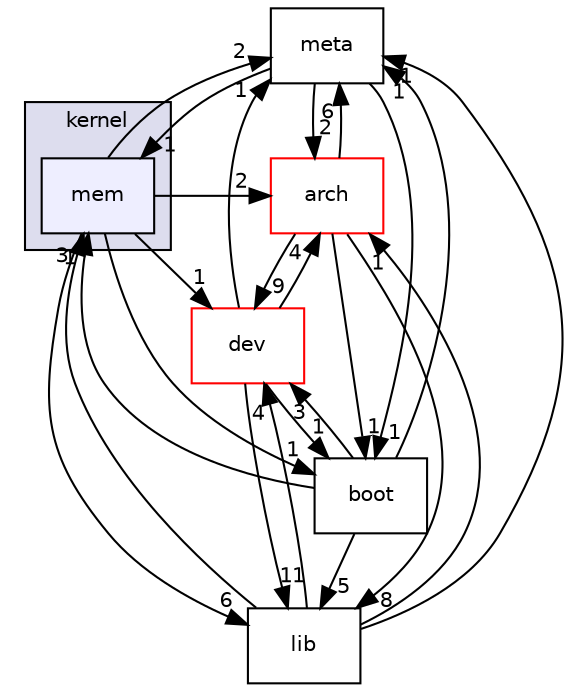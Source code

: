 digraph "mem" {
  compound=true
  node [ fontsize="10", fontname="Helvetica"];
  edge [ labelfontsize="10", labelfontname="Helvetica"];
  subgraph clusterdir_dc43877d82dd332f9fb2071fcca799d6 {
    graph [ bgcolor="#ddddee", pencolor="black", label="kernel" fontname="Helvetica", fontsize="10", URL="dir_dc43877d82dd332f9fb2071fcca799d6.html"]
  dir_539c600d05e734858cfd9a589845008d [shape=box, label="mem", style="filled", fillcolor="#eeeeff", pencolor="black", URL="dir_539c600d05e734858cfd9a589845008d.html"];
  }
  dir_2f3d62dc37e0bfc099998101bdb67f30 [shape=box label="meta" URL="dir_2f3d62dc37e0bfc099998101bdb67f30.html"];
  dir_4a04b9aac4eefdd334a78e565f4616f2 [shape=box label="arch" fillcolor="white" style="filled" color="red" URL="dir_4a04b9aac4eefdd334a78e565f4616f2.html"];
  dir_ecf7259329ba7794ad7c9558e45771a7 [shape=box label="boot" URL="dir_ecf7259329ba7794ad7c9558e45771a7.html"];
  dir_c883bf649c7845365059c82cfcfc2919 [shape=box label="lib" URL="dir_c883bf649c7845365059c82cfcfc2919.html"];
  dir_aa74cb49fdf9b71a4ed99e37b64b0c24 [shape=box label="dev" fillcolor="white" style="filled" color="red" URL="dir_aa74cb49fdf9b71a4ed99e37b64b0c24.html"];
  dir_2f3d62dc37e0bfc099998101bdb67f30->dir_4a04b9aac4eefdd334a78e565f4616f2 [headlabel="2", labeldistance=1.5 headhref="dir_000007_000002.html"];
  dir_2f3d62dc37e0bfc099998101bdb67f30->dir_ecf7259329ba7794ad7c9558e45771a7 [headlabel="1", labeldistance=1.5 headhref="dir_000007_000004.html"];
  dir_2f3d62dc37e0bfc099998101bdb67f30->dir_539c600d05e734858cfd9a589845008d [headlabel="1", labeldistance=1.5 headhref="dir_000007_000011.html"];
  dir_4a04b9aac4eefdd334a78e565f4616f2->dir_2f3d62dc37e0bfc099998101bdb67f30 [headlabel="6", labeldistance=1.5 headhref="dir_000002_000007.html"];
  dir_4a04b9aac4eefdd334a78e565f4616f2->dir_ecf7259329ba7794ad7c9558e45771a7 [headlabel="1", labeldistance=1.5 headhref="dir_000002_000004.html"];
  dir_4a04b9aac4eefdd334a78e565f4616f2->dir_c883bf649c7845365059c82cfcfc2919 [headlabel="8", labeldistance=1.5 headhref="dir_000002_000005.html"];
  dir_4a04b9aac4eefdd334a78e565f4616f2->dir_aa74cb49fdf9b71a4ed99e37b64b0c24 [headlabel="9", labeldistance=1.5 headhref="dir_000002_000008.html"];
  dir_ecf7259329ba7794ad7c9558e45771a7->dir_2f3d62dc37e0bfc099998101bdb67f30 [headlabel="1", labeldistance=1.5 headhref="dir_000004_000007.html"];
  dir_ecf7259329ba7794ad7c9558e45771a7->dir_c883bf649c7845365059c82cfcfc2919 [headlabel="5", labeldistance=1.5 headhref="dir_000004_000005.html"];
  dir_ecf7259329ba7794ad7c9558e45771a7->dir_539c600d05e734858cfd9a589845008d [headlabel="1", labeldistance=1.5 headhref="dir_000004_000011.html"];
  dir_ecf7259329ba7794ad7c9558e45771a7->dir_aa74cb49fdf9b71a4ed99e37b64b0c24 [headlabel="3", labeldistance=1.5 headhref="dir_000004_000008.html"];
  dir_c883bf649c7845365059c82cfcfc2919->dir_2f3d62dc37e0bfc099998101bdb67f30 [headlabel="1", labeldistance=1.5 headhref="dir_000005_000007.html"];
  dir_c883bf649c7845365059c82cfcfc2919->dir_4a04b9aac4eefdd334a78e565f4616f2 [headlabel="1", labeldistance=1.5 headhref="dir_000005_000002.html"];
  dir_c883bf649c7845365059c82cfcfc2919->dir_539c600d05e734858cfd9a589845008d [headlabel="3", labeldistance=1.5 headhref="dir_000005_000011.html"];
  dir_c883bf649c7845365059c82cfcfc2919->dir_aa74cb49fdf9b71a4ed99e37b64b0c24 [headlabel="4", labeldistance=1.5 headhref="dir_000005_000008.html"];
  dir_539c600d05e734858cfd9a589845008d->dir_2f3d62dc37e0bfc099998101bdb67f30 [headlabel="2", labeldistance=1.5 headhref="dir_000011_000007.html"];
  dir_539c600d05e734858cfd9a589845008d->dir_4a04b9aac4eefdd334a78e565f4616f2 [headlabel="2", labeldistance=1.5 headhref="dir_000011_000002.html"];
  dir_539c600d05e734858cfd9a589845008d->dir_ecf7259329ba7794ad7c9558e45771a7 [headlabel="1", labeldistance=1.5 headhref="dir_000011_000004.html"];
  dir_539c600d05e734858cfd9a589845008d->dir_c883bf649c7845365059c82cfcfc2919 [headlabel="6", labeldistance=1.5 headhref="dir_000011_000005.html"];
  dir_539c600d05e734858cfd9a589845008d->dir_aa74cb49fdf9b71a4ed99e37b64b0c24 [headlabel="1", labeldistance=1.5 headhref="dir_000011_000008.html"];
  dir_aa74cb49fdf9b71a4ed99e37b64b0c24->dir_2f3d62dc37e0bfc099998101bdb67f30 [headlabel="1", labeldistance=1.5 headhref="dir_000008_000007.html"];
  dir_aa74cb49fdf9b71a4ed99e37b64b0c24->dir_4a04b9aac4eefdd334a78e565f4616f2 [headlabel="4", labeldistance=1.5 headhref="dir_000008_000002.html"];
  dir_aa74cb49fdf9b71a4ed99e37b64b0c24->dir_ecf7259329ba7794ad7c9558e45771a7 [headlabel="1", labeldistance=1.5 headhref="dir_000008_000004.html"];
  dir_aa74cb49fdf9b71a4ed99e37b64b0c24->dir_c883bf649c7845365059c82cfcfc2919 [headlabel="11", labeldistance=1.5 headhref="dir_000008_000005.html"];
}
